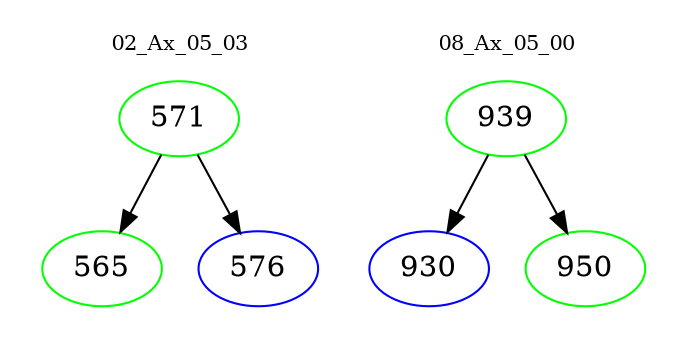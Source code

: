 digraph{
subgraph cluster_0 {
color = white
label = "02_Ax_05_03";
fontsize=10;
T0_571 [label="571", color="green"]
T0_571 -> T0_565 [color="black"]
T0_565 [label="565", color="green"]
T0_571 -> T0_576 [color="black"]
T0_576 [label="576", color="blue"]
}
subgraph cluster_1 {
color = white
label = "08_Ax_05_00";
fontsize=10;
T1_939 [label="939", color="green"]
T1_939 -> T1_930 [color="black"]
T1_930 [label="930", color="blue"]
T1_939 -> T1_950 [color="black"]
T1_950 [label="950", color="green"]
}
}
